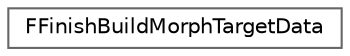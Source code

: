digraph "Graphical Class Hierarchy"
{
 // INTERACTIVE_SVG=YES
 // LATEX_PDF_SIZE
  bgcolor="transparent";
  edge [fontname=Helvetica,fontsize=10,labelfontname=Helvetica,labelfontsize=10];
  node [fontname=Helvetica,fontsize=10,shape=box,height=0.2,width=0.4];
  rankdir="LR";
  Node0 [id="Node000000",label="FFinishBuildMorphTargetData",height=0.2,width=0.4,color="grey40", fillcolor="white", style="filled",URL="$d9/dd1/structFFinishBuildMorphTargetData.html",tooltip="Data to cache serialization results for async asset building."];
}

